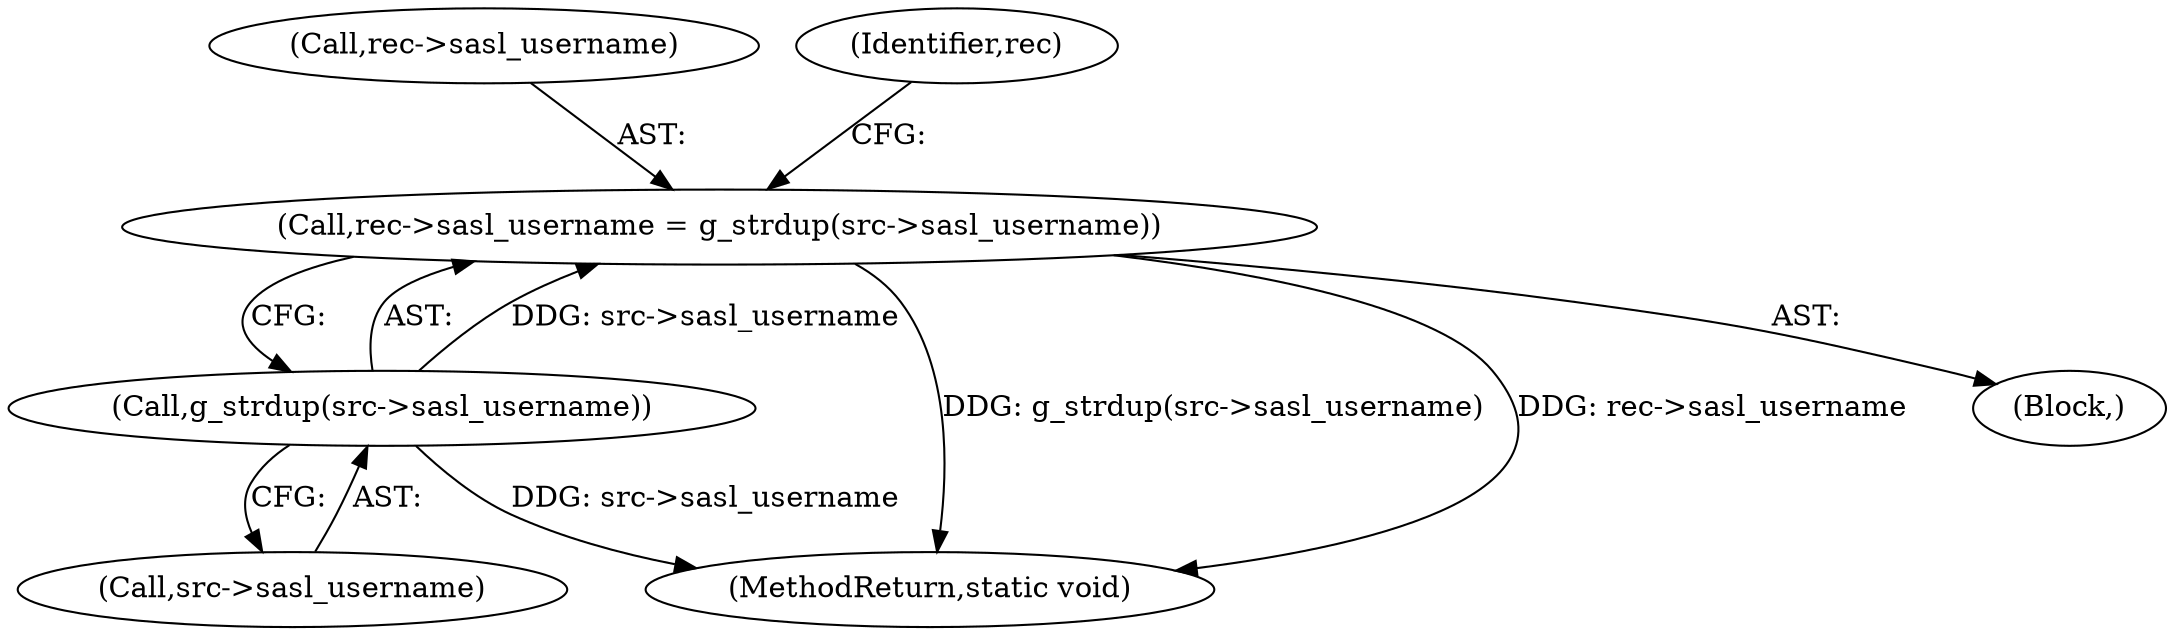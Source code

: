 digraph "0_irssi_d23b0d22cc611e43c88d99192a59f413f951a955_0@API" {
"1000196" [label="(Call,rec->sasl_username = g_strdup(src->sasl_username))"];
"1000200" [label="(Call,g_strdup(src->sasl_username))"];
"1000197" [label="(Call,rec->sasl_username)"];
"1000206" [label="(Identifier,rec)"];
"1000200" [label="(Call,g_strdup(src->sasl_username))"];
"1000196" [label="(Call,rec->sasl_username = g_strdup(src->sasl_username))"];
"1000218" [label="(MethodReturn,static void)"];
"1000103" [label="(Block,)"];
"1000201" [label="(Call,src->sasl_username)"];
"1000196" -> "1000103"  [label="AST: "];
"1000196" -> "1000200"  [label="CFG: "];
"1000197" -> "1000196"  [label="AST: "];
"1000200" -> "1000196"  [label="AST: "];
"1000206" -> "1000196"  [label="CFG: "];
"1000196" -> "1000218"  [label="DDG: g_strdup(src->sasl_username)"];
"1000196" -> "1000218"  [label="DDG: rec->sasl_username"];
"1000200" -> "1000196"  [label="DDG: src->sasl_username"];
"1000200" -> "1000201"  [label="CFG: "];
"1000201" -> "1000200"  [label="AST: "];
"1000200" -> "1000218"  [label="DDG: src->sasl_username"];
}
